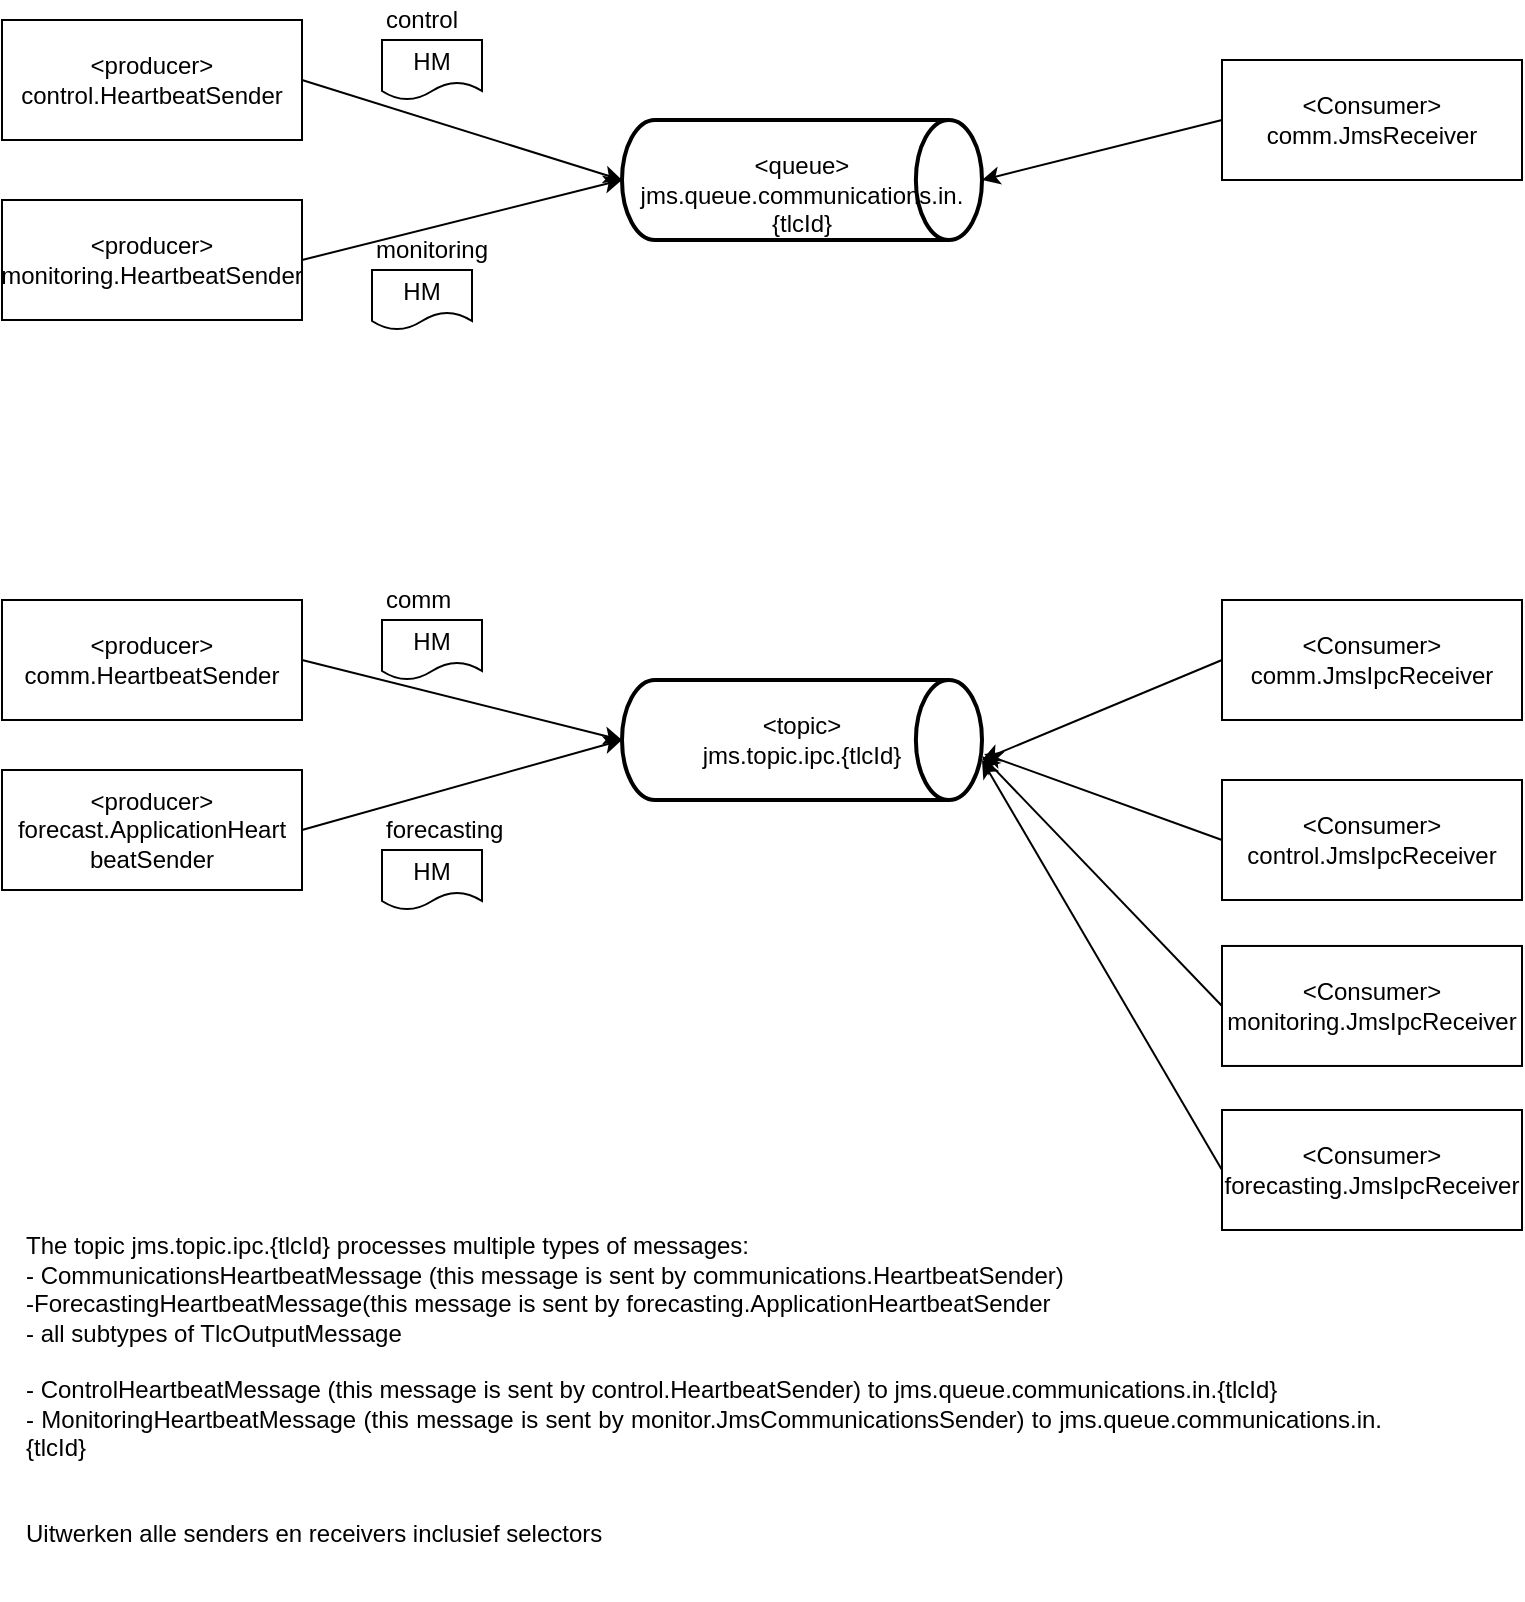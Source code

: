 <mxfile version="14.1.8" type="github">
  <diagram id="llM6o6Dhp4E8ifdp-irI" name="Page-1">
    <mxGraphModel dx="2065" dy="1044" grid="1" gridSize="10" guides="1" tooltips="1" connect="1" arrows="1" fold="1" page="1" pageScale="1" pageWidth="827" pageHeight="1169" math="0" shadow="0">
      <root>
        <mxCell id="0" />
        <mxCell id="1" parent="0" />
        <mxCell id="epytFXtEuozFpQbF-66j-1" value="&lt;br&gt;&amp;lt;queue&amp;gt;&lt;br&gt;jms.queue.communications.in.{tlcId}" style="strokeWidth=2;html=1;shape=mxgraph.flowchart.direct_data;whiteSpace=wrap;" parent="1" vertex="1">
          <mxGeometry x="340" y="190" width="180" height="60" as="geometry" />
        </mxCell>
        <mxCell id="epytFXtEuozFpQbF-66j-2" value="&amp;lt;topic&amp;gt;&lt;br&gt;jms.topic.ipc.{tlcId}" style="strokeWidth=2;html=1;shape=mxgraph.flowchart.direct_data;whiteSpace=wrap;" parent="1" vertex="1">
          <mxGeometry x="340" y="470" width="180" height="60" as="geometry" />
        </mxCell>
        <mxCell id="epytFXtEuozFpQbF-66j-3" value="&amp;lt;producer&amp;gt;&lt;br&gt;comm.HeartbeatSender" style="rounded=0;whiteSpace=wrap;html=1;" parent="1" vertex="1">
          <mxGeometry x="30" y="430" width="150" height="60" as="geometry" />
        </mxCell>
        <mxCell id="epytFXtEuozFpQbF-66j-5" value="" style="endArrow=classic;html=1;exitX=1;exitY=0.5;exitDx=0;exitDy=0;entryX=0;entryY=0.5;entryDx=0;entryDy=0;entryPerimeter=0;" parent="1" source="epytFXtEuozFpQbF-66j-3" target="epytFXtEuozFpQbF-66j-2" edge="1">
          <mxGeometry width="50" height="50" relative="1" as="geometry">
            <mxPoint x="190" y="380" as="sourcePoint" />
            <mxPoint x="240" y="330" as="targetPoint" />
          </mxGeometry>
        </mxCell>
        <mxCell id="epytFXtEuozFpQbF-66j-6" value="&lt;div style=&quot;text-align: justify&quot;&gt;The topic jms.topic.ipc.{tlcId} processes multiple types of messages:&lt;/div&gt;&lt;div style=&quot;text-align: justify&quot;&gt;- CommunicationsHeartbeatMessage (this message is sent by communications.HeartbeatSender)&lt;/div&gt;&lt;div style=&quot;text-align: justify&quot;&gt;-ForecastingHeartbeatMessage(this message is sent by forecasting.ApplicationHeartbeatSender&lt;/div&gt;&lt;div style=&quot;text-align: justify&quot;&gt;- all subtypes of TlcOutputMessage&lt;/div&gt;&lt;div style=&quot;text-align: justify&quot;&gt;&lt;br&gt;&lt;/div&gt;&lt;div style=&quot;text-align: justify&quot;&gt;- ControlHeartbeatMessage (this message is sent by control.HeartbeatSender) to jms.queue.communications.in.{tlcId}&lt;br&gt;&lt;/div&gt;&lt;div style=&quot;text-align: justify&quot;&gt;- MonitoringHeartbeatMessage (this message is sent by monitor.JmsCommunicationsSender) to jms.queue.communications.in.{tlcId}&lt;br&gt;&lt;/div&gt;&lt;div style=&quot;text-align: justify&quot;&gt;&lt;br&gt;&lt;/div&gt;&lt;div style=&quot;text-align: justify&quot;&gt;&lt;br&gt;&lt;/div&gt;&lt;div style=&quot;text-align: justify&quot;&gt;Uitwerken alle senders en receivers inclusief selectors&lt;/div&gt;" style="text;html=1;strokeColor=none;fillColor=none;align=left;verticalAlign=middle;whiteSpace=wrap;rounded=0;" parent="1" vertex="1">
          <mxGeometry x="40" y="720" width="680" height="210" as="geometry" />
        </mxCell>
        <mxCell id="epytFXtEuozFpQbF-66j-7" value="&amp;lt;Consumer&amp;gt;&lt;br&gt;comm.JmsReceiver" style="rounded=0;whiteSpace=wrap;html=1;" parent="1" vertex="1">
          <mxGeometry x="640" y="160" width="150" height="60" as="geometry" />
        </mxCell>
        <mxCell id="epytFXtEuozFpQbF-66j-9" value="" style="endArrow=classic;html=1;exitX=0;exitY=0.5;exitDx=0;exitDy=0;entryX=1;entryY=0.5;entryDx=0;entryDy=0;entryPerimeter=0;" parent="1" source="epytFXtEuozFpQbF-66j-7" target="epytFXtEuozFpQbF-66j-1" edge="1">
          <mxGeometry width="50" height="50" relative="1" as="geometry">
            <mxPoint x="390" y="510" as="sourcePoint" />
            <mxPoint x="440" y="460" as="targetPoint" />
          </mxGeometry>
        </mxCell>
        <mxCell id="epytFXtEuozFpQbF-66j-10" value="&amp;lt;Consumer&amp;gt;&lt;br&gt;comm.JmsIpcReceiver" style="rounded=0;whiteSpace=wrap;html=1;" parent="1" vertex="1">
          <mxGeometry x="640" y="430" width="150" height="60" as="geometry" />
        </mxCell>
        <mxCell id="epytFXtEuozFpQbF-66j-11" value="" style="endArrow=classic;html=1;exitX=0;exitY=0.5;exitDx=0;exitDy=0;" parent="1" source="epytFXtEuozFpQbF-66j-10" edge="1">
          <mxGeometry width="50" height="50" relative="1" as="geometry">
            <mxPoint x="690" y="350" as="sourcePoint" />
            <mxPoint x="520" y="510" as="targetPoint" />
          </mxGeometry>
        </mxCell>
        <mxCell id="8pNlJ9SulJ0dGumhLi0O-3" value="&amp;lt;producer&amp;gt;&lt;br&gt;control.HeartbeatSender" style="rounded=0;whiteSpace=wrap;html=1;" vertex="1" parent="1">
          <mxGeometry x="30" y="140" width="150" height="60" as="geometry" />
        </mxCell>
        <mxCell id="8pNlJ9SulJ0dGumhLi0O-4" value="" style="endArrow=classic;html=1;exitX=1;exitY=0.5;exitDx=0;exitDy=0;entryX=0;entryY=0.5;entryDx=0;entryDy=0;entryPerimeter=0;" edge="1" parent="1" source="8pNlJ9SulJ0dGumhLi0O-3" target="epytFXtEuozFpQbF-66j-1">
          <mxGeometry width="50" height="50" relative="1" as="geometry">
            <mxPoint x="190" y="170" as="sourcePoint" />
            <mxPoint x="340" y="210" as="targetPoint" />
          </mxGeometry>
        </mxCell>
        <mxCell id="8pNlJ9SulJ0dGumhLi0O-6" value="HM" style="shape=document;whiteSpace=wrap;html=1;boundedLbl=1;" vertex="1" parent="1">
          <mxGeometry x="220" y="440" width="50" height="30" as="geometry" />
        </mxCell>
        <mxCell id="8pNlJ9SulJ0dGumhLi0O-9" value="HM" style="shape=document;whiteSpace=wrap;html=1;boundedLbl=1;" vertex="1" parent="1">
          <mxGeometry x="220" y="150" width="50" height="30" as="geometry" />
        </mxCell>
        <mxCell id="8pNlJ9SulJ0dGumhLi0O-10" value="comm" style="text;html=1;strokeColor=none;fillColor=none;align=left;verticalAlign=middle;whiteSpace=wrap;rounded=0;" vertex="1" parent="1">
          <mxGeometry x="220" y="420" width="90" height="20" as="geometry" />
        </mxCell>
        <mxCell id="8pNlJ9SulJ0dGumhLi0O-11" value="control" style="text;html=1;strokeColor=none;fillColor=none;align=left;verticalAlign=middle;whiteSpace=wrap;rounded=0;" vertex="1" parent="1">
          <mxGeometry x="220" y="130" width="40" height="20" as="geometry" />
        </mxCell>
        <mxCell id="8pNlJ9SulJ0dGumhLi0O-12" value="&amp;lt;Consumer&amp;gt;&lt;br&gt;control.JmsIpcReceiver" style="rounded=0;whiteSpace=wrap;html=1;" vertex="1" parent="1">
          <mxGeometry x="640" y="520" width="150" height="60" as="geometry" />
        </mxCell>
        <mxCell id="8pNlJ9SulJ0dGumhLi0O-13" value="" style="endArrow=classic;html=1;exitX=0;exitY=0.5;exitDx=0;exitDy=0;entryX=1.006;entryY=0.617;entryDx=0;entryDy=0;entryPerimeter=0;" edge="1" parent="1" source="8pNlJ9SulJ0dGumhLi0O-12" target="epytFXtEuozFpQbF-66j-2">
          <mxGeometry width="50" height="50" relative="1" as="geometry">
            <mxPoint x="390" y="690" as="sourcePoint" />
            <mxPoint x="440" y="640" as="targetPoint" />
          </mxGeometry>
        </mxCell>
        <mxCell id="8pNlJ9SulJ0dGumhLi0O-14" value="&amp;lt;Consumer&amp;gt;&lt;br&gt;monitoring.JmsIpcReceiver" style="rounded=0;whiteSpace=wrap;html=1;" vertex="1" parent="1">
          <mxGeometry x="640" y="602.98" width="150" height="60" as="geometry" />
        </mxCell>
        <mxCell id="8pNlJ9SulJ0dGumhLi0O-15" value="" style="endArrow=classic;html=1;exitX=0;exitY=0.5;exitDx=0;exitDy=0;entryX=1;entryY=0.633;entryDx=0;entryDy=0;entryPerimeter=0;" edge="1" parent="1" source="8pNlJ9SulJ0dGumhLi0O-14" target="epytFXtEuozFpQbF-66j-2">
          <mxGeometry width="50" height="50" relative="1" as="geometry">
            <mxPoint x="390" y="772.98" as="sourcePoint" />
            <mxPoint x="521.08" y="590" as="targetPoint" />
          </mxGeometry>
        </mxCell>
        <mxCell id="8pNlJ9SulJ0dGumhLi0O-17" value="&amp;lt;producer&amp;gt;&lt;br&gt;monitoring.HeartbeatSender" style="rounded=0;whiteSpace=wrap;html=1;" vertex="1" parent="1">
          <mxGeometry x="30" y="230" width="150" height="60" as="geometry" />
        </mxCell>
        <mxCell id="8pNlJ9SulJ0dGumhLi0O-18" value="" style="endArrow=classic;html=1;exitX=1;exitY=0.5;exitDx=0;exitDy=0;entryX=0;entryY=0.5;entryDx=0;entryDy=0;entryPerimeter=0;" edge="1" parent="1" target="epytFXtEuozFpQbF-66j-1">
          <mxGeometry width="50" height="50" relative="1" as="geometry">
            <mxPoint x="180" y="260" as="sourcePoint" />
            <mxPoint x="340" y="310" as="targetPoint" />
          </mxGeometry>
        </mxCell>
        <mxCell id="8pNlJ9SulJ0dGumhLi0O-19" value="HM" style="shape=document;whiteSpace=wrap;html=1;boundedLbl=1;" vertex="1" parent="1">
          <mxGeometry x="215" y="265" width="50" height="30" as="geometry" />
        </mxCell>
        <mxCell id="8pNlJ9SulJ0dGumhLi0O-20" value="monitoring" style="text;html=1;strokeColor=none;fillColor=none;align=left;verticalAlign=middle;whiteSpace=wrap;rounded=0;" vertex="1" parent="1">
          <mxGeometry x="215" y="245" width="40" height="20" as="geometry" />
        </mxCell>
        <mxCell id="8pNlJ9SulJ0dGumhLi0O-22" value="&amp;lt;producer&amp;gt;&lt;br&gt;forecast.ApplicationHeart&lt;br&gt;beatSender" style="rounded=0;whiteSpace=wrap;html=1;" vertex="1" parent="1">
          <mxGeometry x="30" y="515" width="150" height="60" as="geometry" />
        </mxCell>
        <mxCell id="8pNlJ9SulJ0dGumhLi0O-23" value="" style="endArrow=classic;html=1;exitX=1;exitY=0.5;exitDx=0;exitDy=0;entryX=0;entryY=0.5;entryDx=0;entryDy=0;entryPerimeter=0;" edge="1" parent="1" source="8pNlJ9SulJ0dGumhLi0O-22" target="epytFXtEuozFpQbF-66j-2">
          <mxGeometry width="50" height="50" relative="1" as="geometry">
            <mxPoint x="190" y="465" as="sourcePoint" />
            <mxPoint x="340" y="585" as="targetPoint" />
          </mxGeometry>
        </mxCell>
        <mxCell id="8pNlJ9SulJ0dGumhLi0O-24" value="HM" style="shape=document;whiteSpace=wrap;html=1;boundedLbl=1;" vertex="1" parent="1">
          <mxGeometry x="220" y="555" width="50" height="30" as="geometry" />
        </mxCell>
        <mxCell id="8pNlJ9SulJ0dGumhLi0O-25" value="forecasting" style="text;html=1;strokeColor=none;fillColor=none;align=left;verticalAlign=middle;whiteSpace=wrap;rounded=0;" vertex="1" parent="1">
          <mxGeometry x="220" y="535" width="90" height="20" as="geometry" />
        </mxCell>
        <mxCell id="8pNlJ9SulJ0dGumhLi0O-26" value="&amp;lt;Consumer&amp;gt;&lt;br&gt;forecasting.JmsIpcReceiver" style="rounded=0;whiteSpace=wrap;html=1;" vertex="1" parent="1">
          <mxGeometry x="640" y="685" width="150" height="60" as="geometry" />
        </mxCell>
        <mxCell id="8pNlJ9SulJ0dGumhLi0O-27" value="" style="endArrow=classic;html=1;exitX=0;exitY=0.5;exitDx=0;exitDy=0;" edge="1" parent="1" source="8pNlJ9SulJ0dGumhLi0O-26">
          <mxGeometry width="50" height="50" relative="1" as="geometry">
            <mxPoint x="390" y="855" as="sourcePoint" />
            <mxPoint x="520" y="510" as="targetPoint" />
          </mxGeometry>
        </mxCell>
      </root>
    </mxGraphModel>
  </diagram>
</mxfile>
